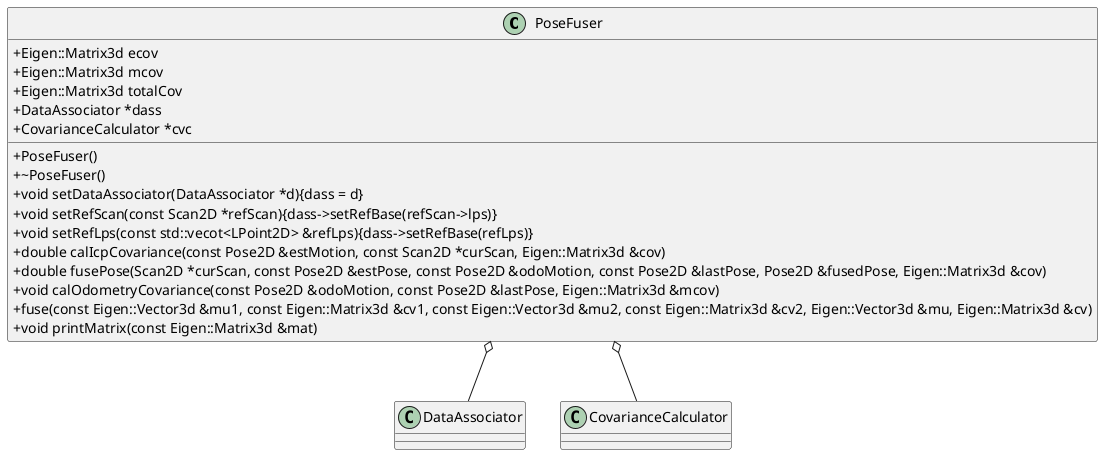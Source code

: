 @startuml

skinparam classAttributeIconSize 0

class PoseFuser{
    + Eigen::Matrix3d ecov
    + Eigen::Matrix3d mcov
    + Eigen::Matrix3d totalCov
    + DataAssociator *dass
    + CovarianceCalculator *cvc
    + PoseFuser()
    + ~PoseFuser()
    + void setDataAssociator(DataAssociator *d){dass = d}
    + void setRefScan(const Scan2D *refScan){dass->setRefBase(refScan->lps)}
    + void setRefLps(const std::vecot<LPoint2D> &refLps){dass->setRefBase(refLps)}
    + double calIcpCovariance(const Pose2D &estMotion, const Scan2D *curScan, Eigen::Matrix3d &cov)
    + double fusePose(Scan2D *curScan, const Pose2D &estPose, const Pose2D &odoMotion, const Pose2D &lastPose, Pose2D &fusedPose, Eigen::Matrix3d &cov)
    + void calOdometryCovariance(const Pose2D &odoMotion, const Pose2D &lastPose, Eigen::Matrix3d &mcov)
    + fuse(const Eigen::Vector3d &mu1, const Eigen::Matrix3d &cv1, const Eigen::Vector3d &mu2, const Eigen::Matrix3d &cv2, Eigen::Vector3d &mu, Eigen::Matrix3d &cv)
    + void printMatrix(const Eigen::Matrix3d &mat)
}

PoseFuser o-- DataAssociator
PoseFuser o-- CovarianceCalculator

@enduml